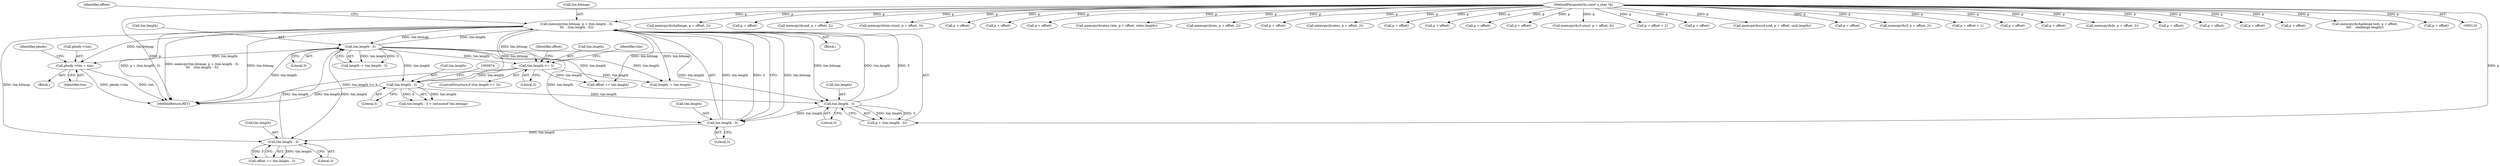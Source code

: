 digraph "0_tcpdump_99798bd9a41bd3d03fdc1e949810a38967f20ed3@pointer" {
"1000732" [label="(Call,pbody->tim = tim)"];
"1000696" [label="(Call,memcpy(tim.bitmap, p + (tim.length - 3),\n\t\t\t    (tim.length - 3)))"];
"1000721" [label="(Call,tim.length - 3)"];
"1000714" [label="(Call,tim.length - 3)"];
"1000707" [label="(Call,tim.length - 3)"];
"1000702" [label="(Call,tim.length - 3)"];
"1000668" [label="(Call,tim.length - 3)"];
"1000649" [label="(Call,tim.length <= 3)"];
"1000113" [label="(MethodParameterIn,const u_char *p)"];
"1000739" [label="(Identifier,pbody)"];
"1000311" [label="(Call,memcpy(&challenge, p + offset, 2))"];
"1000714" [label="(Call,tim.length - 3)"];
"1000656" [label="(Identifier,offset)"];
"1000348" [label="(Call,p + offset)"];
"1000707" [label="(Call,tim.length - 3)"];
"1000669" [label="(Call,tim.length)"];
"1000210" [label="(Call,memcpy(&ssid, p + offset, 2))"];
"1000681" [label="(Call,memcpy(&tim.count, p + offset, 3))"];
"1000696" [label="(Call,memcpy(tim.bitmap, p + (tim.length - 3),\n\t\t\t    (tim.length - 3)))"];
"1000686" [label="(Call,p + offset)"];
"1000638" [label="(Call,p + offset)"];
"1000163" [label="(Call,p + offset)"];
"1000463" [label="(Call,memcpy(&rates.rate, p + offset, rates.length))"];
"1000712" [label="(Call,offset += tim.length - 3)"];
"1000635" [label="(Call,memcpy(&tim, p + offset, 2))"];
"1000655" [label="(Call,offset += tim.length)"];
"1000766" [label="(MethodReturn,RET)"];
"1000314" [label="(Call,p + offset)"];
"1000650" [label="(Call,tim.length)"];
"1000649" [label="(Call,tim.length <= 3)"];
"1000412" [label="(Call,memcpy(&rates, p + offset, 2))"];
"1000468" [label="(Call,p + offset)"];
"1000722" [label="(Call,tim.length)"];
"1000715" [label="(Call,tim.length)"];
"1000702" [label="(Call,tim.length - 3)"];
"1000703" [label="(Call,tim.length)"];
"1000719" [label="(Call,length -= tim.length - 3)"];
"1000697" [label="(Call,tim.bitmap)"];
"1000731" [label="(Block,)"];
"1000672" [label="(Literal,3)"];
"1000736" [label="(Identifier,tim)"];
"1000205" [label="(Call,p + offset)"];
"1000544" [label="(Call,p + offset)"];
"1000750" [label="(Call,p + offset)"];
"1000706" [label="(Literal,3)"];
"1000602" [label="(Call,memcpy(&cf.count, p + offset, 6))"];
"1000187" [label="(Call,p + offset + 2)"];
"1000415" [label="(Call,p + offset)"];
"1000653" [label="(Literal,3)"];
"1000263" [label="(Call,memcpy(&ssid.ssid, p + offset, ssid.length))"];
"1000607" [label="(Call,p + offset)"];
"1000113" [label="(MethodParameterIn,const u_char *p)"];
"1000571" [label="(Call,memcpy(&cf, p + offset, 2))"];
"1000667" [label="(Call,tim.length - 3 > (int)sizeof tim.bitmap)"];
"1000178" [label="(Call,p + offset + 1)"];
"1000670" [label="(Identifier,tim)"];
"1000511" [label="(Call,p + offset)"];
"1000668" [label="(Call,tim.length - 3)"];
"1000447" [label="(Call,p + offset)"];
"1000508" [label="(Call,memcpy(&ds, p + offset, 2))"];
"1000648" [label="(ControlStructure,if (tim.length <= 3))"];
"1000711" [label="(Literal,3)"];
"1000700" [label="(Call,p + (tim.length - 3))"];
"1000732" [label="(Call,pbody->tim = tim)"];
"1000725" [label="(Literal,3)"];
"1000208" [label="(Block,)"];
"1000369" [label="(Call,p + offset)"];
"1000721" [label="(Call,tim.length - 3)"];
"1000268" [label="(Call,p + offset)"];
"1000713" [label="(Identifier,offset)"];
"1000247" [label="(Call,p + offset)"];
"1000213" [label="(Call,p + offset)"];
"1000733" [label="(Call,pbody->tim)"];
"1000364" [label="(Call,memcpy(&challenge.text, p + offset,\n\t\t\t\t    challenge.length))"];
"1000708" [label="(Call,tim.length)"];
"1000574" [label="(Call,p + offset)"];
"1000718" [label="(Literal,3)"];
"1000660" [label="(Call,length -= tim.length)"];
"1000732" -> "1000731"  [label="AST: "];
"1000732" -> "1000736"  [label="CFG: "];
"1000733" -> "1000732"  [label="AST: "];
"1000736" -> "1000732"  [label="AST: "];
"1000739" -> "1000732"  [label="CFG: "];
"1000732" -> "1000766"  [label="DDG: tim"];
"1000732" -> "1000766"  [label="DDG: pbody->tim"];
"1000696" -> "1000732"  [label="DDG: tim.bitmap"];
"1000721" -> "1000732"  [label="DDG: tim.length"];
"1000696" -> "1000208"  [label="AST: "];
"1000696" -> "1000707"  [label="CFG: "];
"1000697" -> "1000696"  [label="AST: "];
"1000700" -> "1000696"  [label="AST: "];
"1000707" -> "1000696"  [label="AST: "];
"1000713" -> "1000696"  [label="CFG: "];
"1000696" -> "1000766"  [label="DDG: p + (tim.length - 3)"];
"1000696" -> "1000766"  [label="DDG: memcpy(tim.bitmap, p + (tim.length - 3),\n\t\t\t    (tim.length - 3))"];
"1000696" -> "1000766"  [label="DDG: tim.bitmap"];
"1000696" -> "1000649"  [label="DDG: tim.bitmap"];
"1000696" -> "1000655"  [label="DDG: tim.bitmap"];
"1000696" -> "1000660"  [label="DDG: tim.bitmap"];
"1000696" -> "1000668"  [label="DDG: tim.bitmap"];
"1000721" -> "1000696"  [label="DDG: tim.length"];
"1000113" -> "1000696"  [label="DDG: p"];
"1000702" -> "1000696"  [label="DDG: tim.length"];
"1000702" -> "1000696"  [label="DDG: 3"];
"1000696" -> "1000702"  [label="DDG: tim.bitmap"];
"1000707" -> "1000696"  [label="DDG: tim.length"];
"1000707" -> "1000696"  [label="DDG: 3"];
"1000696" -> "1000707"  [label="DDG: tim.bitmap"];
"1000696" -> "1000714"  [label="DDG: tim.bitmap"];
"1000696" -> "1000721"  [label="DDG: tim.bitmap"];
"1000721" -> "1000719"  [label="AST: "];
"1000721" -> "1000725"  [label="CFG: "];
"1000722" -> "1000721"  [label="AST: "];
"1000725" -> "1000721"  [label="AST: "];
"1000719" -> "1000721"  [label="CFG: "];
"1000721" -> "1000766"  [label="DDG: tim.length"];
"1000721" -> "1000649"  [label="DDG: tim.length"];
"1000721" -> "1000655"  [label="DDG: tim.length"];
"1000721" -> "1000660"  [label="DDG: tim.length"];
"1000721" -> "1000668"  [label="DDG: tim.length"];
"1000721" -> "1000702"  [label="DDG: tim.length"];
"1000721" -> "1000707"  [label="DDG: tim.length"];
"1000721" -> "1000714"  [label="DDG: tim.length"];
"1000721" -> "1000719"  [label="DDG: tim.length"];
"1000721" -> "1000719"  [label="DDG: 3"];
"1000714" -> "1000721"  [label="DDG: tim.length"];
"1000714" -> "1000712"  [label="AST: "];
"1000714" -> "1000718"  [label="CFG: "];
"1000715" -> "1000714"  [label="AST: "];
"1000718" -> "1000714"  [label="AST: "];
"1000712" -> "1000714"  [label="CFG: "];
"1000714" -> "1000712"  [label="DDG: tim.length"];
"1000714" -> "1000712"  [label="DDG: 3"];
"1000707" -> "1000714"  [label="DDG: tim.length"];
"1000707" -> "1000711"  [label="CFG: "];
"1000708" -> "1000707"  [label="AST: "];
"1000711" -> "1000707"  [label="AST: "];
"1000702" -> "1000707"  [label="DDG: tim.length"];
"1000702" -> "1000700"  [label="AST: "];
"1000702" -> "1000706"  [label="CFG: "];
"1000703" -> "1000702"  [label="AST: "];
"1000706" -> "1000702"  [label="AST: "];
"1000700" -> "1000702"  [label="CFG: "];
"1000702" -> "1000700"  [label="DDG: tim.length"];
"1000702" -> "1000700"  [label="DDG: 3"];
"1000668" -> "1000702"  [label="DDG: tim.length"];
"1000668" -> "1000667"  [label="AST: "];
"1000668" -> "1000672"  [label="CFG: "];
"1000669" -> "1000668"  [label="AST: "];
"1000672" -> "1000668"  [label="AST: "];
"1000674" -> "1000668"  [label="CFG: "];
"1000668" -> "1000766"  [label="DDG: tim.length"];
"1000668" -> "1000667"  [label="DDG: tim.length"];
"1000668" -> "1000667"  [label="DDG: 3"];
"1000649" -> "1000668"  [label="DDG: tim.length"];
"1000649" -> "1000648"  [label="AST: "];
"1000649" -> "1000653"  [label="CFG: "];
"1000650" -> "1000649"  [label="AST: "];
"1000653" -> "1000649"  [label="AST: "];
"1000656" -> "1000649"  [label="CFG: "];
"1000670" -> "1000649"  [label="CFG: "];
"1000649" -> "1000766"  [label="DDG: tim.length <= 3"];
"1000649" -> "1000655"  [label="DDG: tim.length"];
"1000649" -> "1000660"  [label="DDG: tim.length"];
"1000113" -> "1000110"  [label="AST: "];
"1000113" -> "1000766"  [label="DDG: p"];
"1000113" -> "1000163"  [label="DDG: p"];
"1000113" -> "1000178"  [label="DDG: p"];
"1000113" -> "1000187"  [label="DDG: p"];
"1000113" -> "1000205"  [label="DDG: p"];
"1000113" -> "1000210"  [label="DDG: p"];
"1000113" -> "1000213"  [label="DDG: p"];
"1000113" -> "1000247"  [label="DDG: p"];
"1000113" -> "1000263"  [label="DDG: p"];
"1000113" -> "1000268"  [label="DDG: p"];
"1000113" -> "1000311"  [label="DDG: p"];
"1000113" -> "1000314"  [label="DDG: p"];
"1000113" -> "1000348"  [label="DDG: p"];
"1000113" -> "1000364"  [label="DDG: p"];
"1000113" -> "1000369"  [label="DDG: p"];
"1000113" -> "1000412"  [label="DDG: p"];
"1000113" -> "1000415"  [label="DDG: p"];
"1000113" -> "1000447"  [label="DDG: p"];
"1000113" -> "1000463"  [label="DDG: p"];
"1000113" -> "1000468"  [label="DDG: p"];
"1000113" -> "1000508"  [label="DDG: p"];
"1000113" -> "1000511"  [label="DDG: p"];
"1000113" -> "1000544"  [label="DDG: p"];
"1000113" -> "1000571"  [label="DDG: p"];
"1000113" -> "1000574"  [label="DDG: p"];
"1000113" -> "1000602"  [label="DDG: p"];
"1000113" -> "1000607"  [label="DDG: p"];
"1000113" -> "1000635"  [label="DDG: p"];
"1000113" -> "1000638"  [label="DDG: p"];
"1000113" -> "1000681"  [label="DDG: p"];
"1000113" -> "1000686"  [label="DDG: p"];
"1000113" -> "1000700"  [label="DDG: p"];
"1000113" -> "1000750"  [label="DDG: p"];
}
